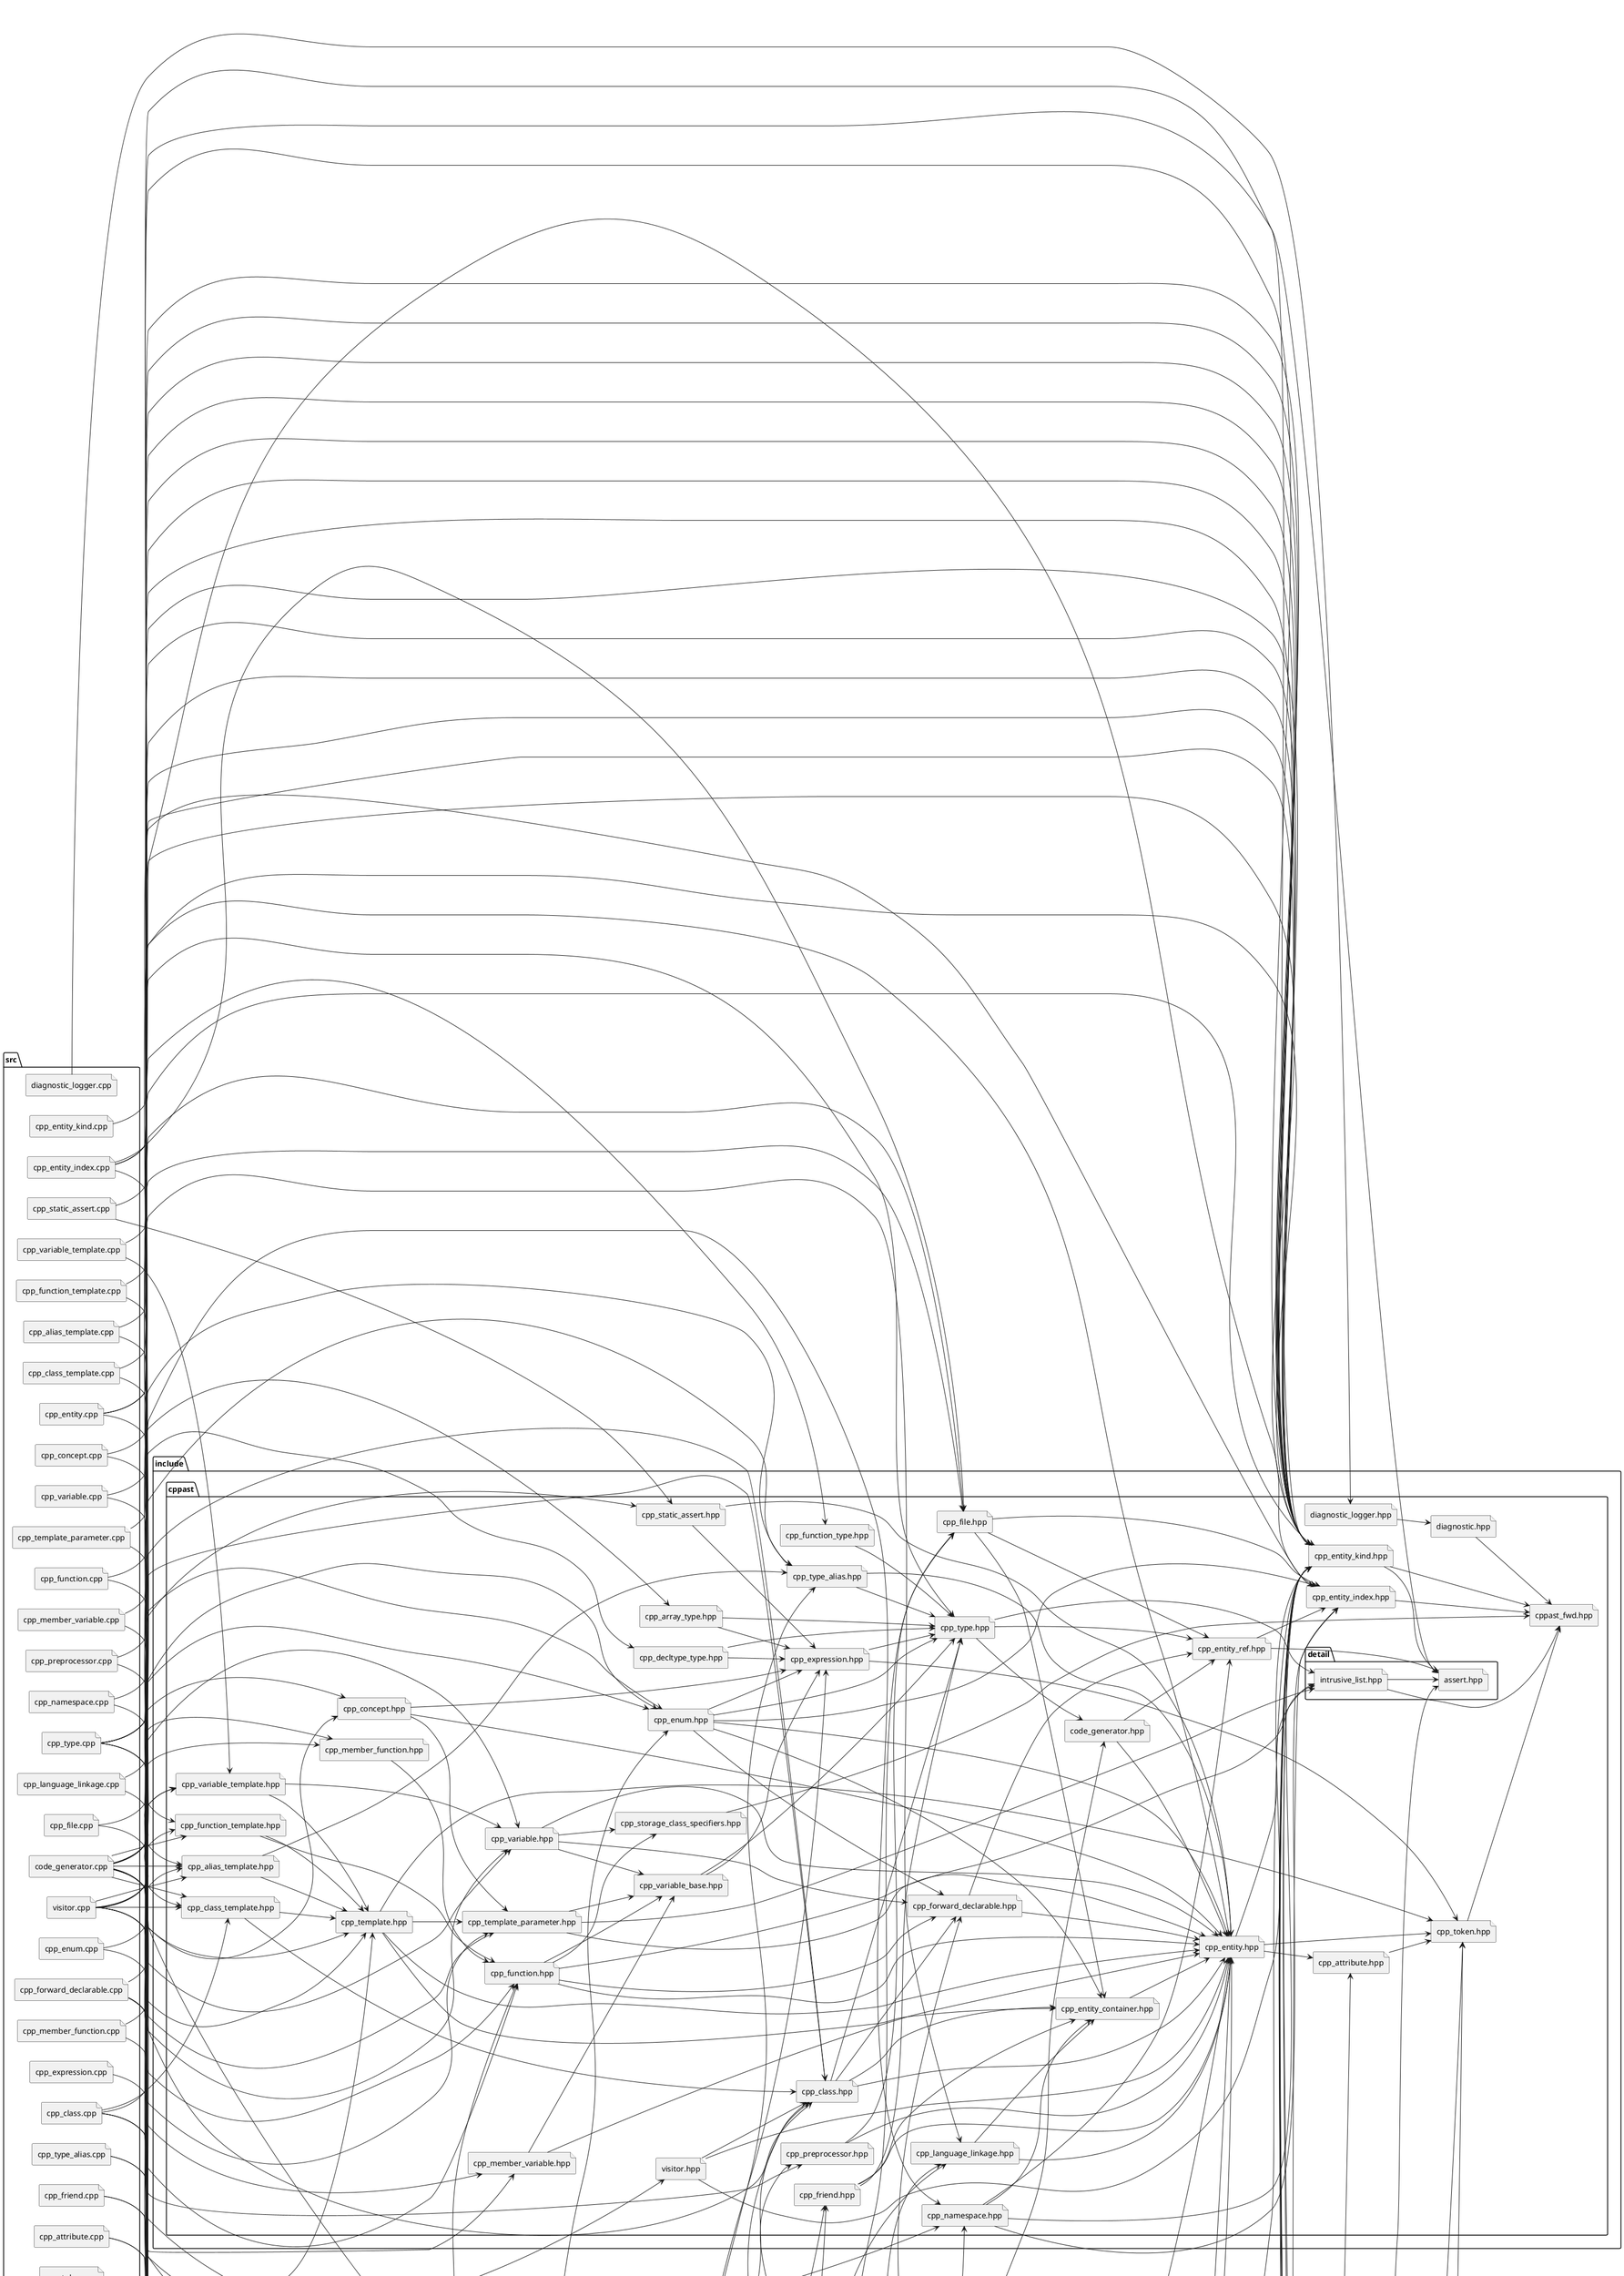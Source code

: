 @startuml
left to right direction
folder "src" as C_0001387619747296316447 {
file "cpp_static_assert.cpp" as C_0001041853335474798818 [[https://github.com/foonathan/cppast/blob/f81be80b524a88533f7e5eefd96fe10dc59cc289/src/cpp_static_assert.cpp#L0{cpp_static_assert.cpp}]]
file "cpp_member_variable.cpp" as C_0000993780702748049327 [[https://github.com/foonathan/cppast/blob/f81be80b524a88533f7e5eefd96fe10dc59cc289/src/cpp_member_variable.cpp#L0{cpp_member_variable.cpp}]]
file "cpp_function_template.cpp" as C_0000879857276803969161 [[https://github.com/foonathan/cppast/blob/f81be80b524a88533f7e5eefd96fe10dc59cc289/src/cpp_function_template.cpp#L0{cpp_function_template.cpp}]]
file "cpp_variable.cpp" as C_0001028239523284509563 [[https://github.com/foonathan/cppast/blob/f81be80b524a88533f7e5eefd96fe10dc59cc289/src/cpp_variable.cpp#L0{cpp_variable.cpp}]]
file "cpp_preprocessor.cpp" as C_0000705618119791370958 [[https://github.com/foonathan/cppast/blob/f81be80b524a88533f7e5eefd96fe10dc59cc289/src/cpp_preprocessor.cpp#L0{cpp_preprocessor.cpp}]]
file "cpp_concept.cpp" as C_0000771378868055590862 [[https://github.com/foonathan/cppast/blob/f81be80b524a88533f7e5eefd96fe10dc59cc289/src/cpp_concept.cpp#L0{cpp_concept.cpp}]]
file "visitor.cpp" as C_0001682617496738874755 [[https://github.com/foonathan/cppast/blob/f81be80b524a88533f7e5eefd96fe10dc59cc289/src/visitor.cpp#L0{visitor.cpp}]]
file "cpp_entity_index.cpp" as C_0001782047427043942194 [[https://github.com/foonathan/cppast/blob/f81be80b524a88533f7e5eefd96fe10dc59cc289/src/cpp_entity_index.cpp#L0{cpp_entity_index.cpp}]]
file "cpp_template_parameter.cpp" as C_0000344848835077900438 [[https://github.com/foonathan/cppast/blob/f81be80b524a88533f7e5eefd96fe10dc59cc289/src/cpp_template_parameter.cpp#L0{cpp_template_parameter.cpp}]]
file "cpp_entity.cpp" as C_0001696178761824884090 [[https://github.com/foonathan/cppast/blob/f81be80b524a88533f7e5eefd96fe10dc59cc289/src/cpp_entity.cpp#L0{cpp_entity.cpp}]]
file "cpp_language_linkage.cpp" as C_0000283021412180494680 [[https://github.com/foonathan/cppast/blob/f81be80b524a88533f7e5eefd96fe10dc59cc289/src/cpp_language_linkage.cpp#L0{cpp_language_linkage.cpp}]]
file "cpp_variable_template.cpp" as C_0000075406614254046453 [[https://github.com/foonathan/cppast/blob/f81be80b524a88533f7e5eefd96fe10dc59cc289/src/cpp_variable_template.cpp#L0{cpp_variable_template.cpp}]]
file "cpp_type.cpp" as C_0000291126455143637848 [[https://github.com/foonathan/cppast/blob/f81be80b524a88533f7e5eefd96fe10dc59cc289/src/cpp_type.cpp#L0{cpp_type.cpp}]]
file "cpp_alias_template.cpp" as C_0001672349670553323698 [[https://github.com/foonathan/cppast/blob/f81be80b524a88533f7e5eefd96fe10dc59cc289/src/cpp_alias_template.cpp#L0{cpp_alias_template.cpp}]]
file "cpp_namespace.cpp" as C_0001398854846636043202 [[https://github.com/foonathan/cppast/blob/f81be80b524a88533f7e5eefd96fe10dc59cc289/src/cpp_namespace.cpp#L0{cpp_namespace.cpp}]]
file "cpp_forward_declarable.cpp" as C_0000330456121861333024 [[https://github.com/foonathan/cppast/blob/f81be80b524a88533f7e5eefd96fe10dc59cc289/src/cpp_forward_declarable.cpp#L0{cpp_forward_declarable.cpp}]]
file "cpp_attribute.cpp" as C_0001378664309767980554 [[https://github.com/foonathan/cppast/blob/f81be80b524a88533f7e5eefd96fe10dc59cc289/src/cpp_attribute.cpp#L0{cpp_attribute.cpp}]]
file "cpp_friend.cpp" as C_0002099534984468125199 [[https://github.com/foonathan/cppast/blob/f81be80b524a88533f7e5eefd96fe10dc59cc289/src/cpp_friend.cpp#L0{cpp_friend.cpp}]]
file "cpp_file.cpp" as C_0000812393112910822280 [[https://github.com/foonathan/cppast/blob/f81be80b524a88533f7e5eefd96fe10dc59cc289/src/cpp_file.cpp#L0{cpp_file.cpp}]]
file "cpp_token.cpp" as C_0001106823419560460194 [[https://github.com/foonathan/cppast/blob/f81be80b524a88533f7e5eefd96fe10dc59cc289/src/cpp_token.cpp#L0{cpp_token.cpp}]]
file "cpp_type_alias.cpp" as C_0000749740718788890552 [[https://github.com/foonathan/cppast/blob/f81be80b524a88533f7e5eefd96fe10dc59cc289/src/cpp_type_alias.cpp#L0{cpp_type_alias.cpp}]]
file "cpp_enum.cpp" as C_0000302940254352967184 [[https://github.com/foonathan/cppast/blob/f81be80b524a88533f7e5eefd96fe10dc59cc289/src/cpp_enum.cpp#L0{cpp_enum.cpp}]]
file "cpp_class.cpp" as C_0000602459837157101879 [[https://github.com/foonathan/cppast/blob/f81be80b524a88533f7e5eefd96fe10dc59cc289/src/cpp_class.cpp#L0{cpp_class.cpp}]]
file "cpp_member_function.cpp" as C_0001616552578680479893 [[https://github.com/foonathan/cppast/blob/f81be80b524a88533f7e5eefd96fe10dc59cc289/src/cpp_member_function.cpp#L0{cpp_member_function.cpp}]]
file "code_generator.cpp" as C_0001025919271936028676 [[https://github.com/foonathan/cppast/blob/f81be80b524a88533f7e5eefd96fe10dc59cc289/src/code_generator.cpp#L0{code_generator.cpp}]]
file "cpp_entity_kind.cpp" as C_0000252883456461951436 [[https://github.com/foonathan/cppast/blob/f81be80b524a88533f7e5eefd96fe10dc59cc289/src/cpp_entity_kind.cpp#L0{cpp_entity_kind.cpp}]]
file "diagnostic_logger.cpp" as C_0001714246682081383820 [[https://github.com/foonathan/cppast/blob/f81be80b524a88533f7e5eefd96fe10dc59cc289/src/diagnostic_logger.cpp#L0{diagnostic_logger.cpp}]]
file "cpp_function.cpp" as C_0002135117294014368628 [[https://github.com/foonathan/cppast/blob/f81be80b524a88533f7e5eefd96fe10dc59cc289/src/cpp_function.cpp#L0{cpp_function.cpp}]]
file "cpp_expression.cpp" as C_0001076540195154420740 [[https://github.com/foonathan/cppast/blob/f81be80b524a88533f7e5eefd96fe10dc59cc289/src/cpp_expression.cpp#L0{cpp_expression.cpp}]]
file "cpp_class_template.cpp" as C_0000112351363621754718 [[https://github.com/foonathan/cppast/blob/f81be80b524a88533f7e5eefd96fe10dc59cc289/src/cpp_class_template.cpp#L0{cpp_class_template.cpp}]]
}
folder "include" as C_0000989412417490706876 {
folder "cppast" as C_0001165771066640308181 {
file "cpp_static_assert.hpp" as C_0000056076713192822533 [[https://github.com/foonathan/cppast/blob/f81be80b524a88533f7e5eefd96fe10dc59cc289/include/cppast/cpp_static_assert.hpp#L0{cpp_static_assert.hpp}]]
file "cpp_entity.hpp" as C_0000157281962170123473 [[https://github.com/foonathan/cppast/blob/f81be80b524a88533f7e5eefd96fe10dc59cc289/include/cppast/cpp_entity.hpp#L0{cpp_entity.hpp}]]
file "cpp_attribute.hpp" as C_0001852834799577940718 [[https://github.com/foonathan/cppast/blob/f81be80b524a88533f7e5eefd96fe10dc59cc289/include/cppast/cpp_attribute.hpp#L0{cpp_attribute.hpp}]]
file "cpp_token.hpp" as C_0000087469165399570999 [[https://github.com/foonathan/cppast/blob/f81be80b524a88533f7e5eefd96fe10dc59cc289/include/cppast/cpp_token.hpp#L0{cpp_token.hpp}]]
file "cppast_fwd.hpp" as C_0000449734029058950375 [[https://github.com/foonathan/cppast/blob/f81be80b524a88533f7e5eefd96fe10dc59cc289/include/cppast/cppast_fwd.hpp#L0{cppast_fwd.hpp}]]
folder "detail" as C_0002262873764829632096 {
file "intrusive_list.hpp" as C_0001428962771448636964 [[https://github.com/foonathan/cppast/blob/f81be80b524a88533f7e5eefd96fe10dc59cc289/include/cppast/detail/intrusive_list.hpp#L0{intrusive_list.hpp}]]
file "assert.hpp" as C_0001359928554087239375 [[https://github.com/foonathan/cppast/blob/f81be80b524a88533f7e5eefd96fe10dc59cc289/include/cppast/detail/assert.hpp#L0{assert.hpp}]]
}
file "cpp_expression.hpp" as C_0001497900898818146104 [[https://github.com/foonathan/cppast/blob/f81be80b524a88533f7e5eefd96fe10dc59cc289/include/cppast/cpp_expression.hpp#L0{cpp_expression.hpp}]]
file "cpp_type.hpp" as C_0000443994479187071159 [[https://github.com/foonathan/cppast/blob/f81be80b524a88533f7e5eefd96fe10dc59cc289/include/cppast/cpp_type.hpp#L0{cpp_type.hpp}]]
file "code_generator.hpp" as C_0002241578674268265138 [[https://github.com/foonathan/cppast/blob/f81be80b524a88533f7e5eefd96fe10dc59cc289/include/cppast/code_generator.hpp#L0{code_generator.hpp}]]
file "cpp_entity_ref.hpp" as C_0001010026093350573116 [[https://github.com/foonathan/cppast/blob/f81be80b524a88533f7e5eefd96fe10dc59cc289/include/cppast/cpp_entity_ref.hpp#L0{cpp_entity_ref.hpp}]]
file "cpp_entity_index.hpp" as C_0000698219518619926939 [[https://github.com/foonathan/cppast/blob/f81be80b524a88533f7e5eefd96fe10dc59cc289/include/cppast/cpp_entity_index.hpp#L0{cpp_entity_index.hpp}]]
file "cpp_entity_kind.hpp" as C_0000849218592213424568 [[https://github.com/foonathan/cppast/blob/f81be80b524a88533f7e5eefd96fe10dc59cc289/include/cppast/cpp_entity_kind.hpp#L0{cpp_entity_kind.hpp}]]
file "cpp_member_variable.hpp" as C_0000817982484715254208 [[https://github.com/foonathan/cppast/blob/f81be80b524a88533f7e5eefd96fe10dc59cc289/include/cppast/cpp_member_variable.hpp#L0{cpp_member_variable.hpp}]]
file "cpp_variable_base.hpp" as C_0000026052876724586879 [[https://github.com/foonathan/cppast/blob/f81be80b524a88533f7e5eefd96fe10dc59cc289/include/cppast/cpp_variable_base.hpp#L0{cpp_variable_base.hpp}]]
file "cpp_function_template.hpp" as C_0001070580776048978017 [[https://github.com/foonathan/cppast/blob/f81be80b524a88533f7e5eefd96fe10dc59cc289/include/cppast/cpp_function_template.hpp#L0{cpp_function_template.hpp}]]
file "cpp_function.hpp" as C_0000670582755625516127 [[https://github.com/foonathan/cppast/blob/f81be80b524a88533f7e5eefd96fe10dc59cc289/include/cppast/cpp_function.hpp#L0{cpp_function.hpp}]]
file "cpp_forward_declarable.hpp" as C_0001005796737629576759 [[https://github.com/foonathan/cppast/blob/f81be80b524a88533f7e5eefd96fe10dc59cc289/include/cppast/cpp_forward_declarable.hpp#L0{cpp_forward_declarable.hpp}]]
file "cpp_storage_class_specifiers.hpp" as C_0001508311218883962754 [[https://github.com/foonathan/cppast/blob/f81be80b524a88533f7e5eefd96fe10dc59cc289/include/cppast/cpp_storage_class_specifiers.hpp#L0{cpp_storage_class_specifiers.hpp}]]
file "cpp_template.hpp" as C_0002112997057485748123 [[https://github.com/foonathan/cppast/blob/f81be80b524a88533f7e5eefd96fe10dc59cc289/include/cppast/cpp_template.hpp#L0{cpp_template.hpp}]]
file "cpp_entity_container.hpp" as C_0001787548970584893281 [[https://github.com/foonathan/cppast/blob/f81be80b524a88533f7e5eefd96fe10dc59cc289/include/cppast/cpp_entity_container.hpp#L0{cpp_entity_container.hpp}]]
file "cpp_template_parameter.hpp" as C_0001406890599665365939 [[https://github.com/foonathan/cppast/blob/f81be80b524a88533f7e5eefd96fe10dc59cc289/include/cppast/cpp_template_parameter.hpp#L0{cpp_template_parameter.hpp}]]
file "cpp_variable.hpp" as C_0000485662252061854058 [[https://github.com/foonathan/cppast/blob/f81be80b524a88533f7e5eefd96fe10dc59cc289/include/cppast/cpp_variable.hpp#L0{cpp_variable.hpp}]]
file "cpp_preprocessor.hpp" as C_0001568403316612002999 [[https://github.com/foonathan/cppast/blob/f81be80b524a88533f7e5eefd96fe10dc59cc289/include/cppast/cpp_preprocessor.hpp#L0{cpp_preprocessor.hpp}]]
file "cpp_file.hpp" as C_0001541238689756035548 [[https://github.com/foonathan/cppast/blob/f81be80b524a88533f7e5eefd96fe10dc59cc289/include/cppast/cpp_file.hpp#L0{cpp_file.hpp}]]
file "cpp_concept.hpp" as C_0002292005412195472563 [[https://github.com/foonathan/cppast/blob/f81be80b524a88533f7e5eefd96fe10dc59cc289/include/cppast/cpp_concept.hpp#L0{cpp_concept.hpp}]]
file "visitor.hpp" as C_0000816227678772083810 [[https://github.com/foonathan/cppast/blob/f81be80b524a88533f7e5eefd96fe10dc59cc289/include/cppast/visitor.hpp#L0{visitor.hpp}]]
file "cpp_class.hpp" as C_0001440509362128833310 [[https://github.com/foonathan/cppast/blob/f81be80b524a88533f7e5eefd96fe10dc59cc289/include/cppast/cpp_class.hpp#L0{cpp_class.hpp}]]
file "cpp_alias_template.hpp" as C_0000496659987713374035 [[https://github.com/foonathan/cppast/blob/f81be80b524a88533f7e5eefd96fe10dc59cc289/include/cppast/cpp_alias_template.hpp#L0{cpp_alias_template.hpp}]]
file "cpp_type_alias.hpp" as C_0000034208907976438597 [[https://github.com/foonathan/cppast/blob/f81be80b524a88533f7e5eefd96fe10dc59cc289/include/cppast/cpp_type_alias.hpp#L0{cpp_type_alias.hpp}]]
file "cpp_class_template.hpp" as C_0001767930648178381739 [[https://github.com/foonathan/cppast/blob/f81be80b524a88533f7e5eefd96fe10dc59cc289/include/cppast/cpp_class_template.hpp#L0{cpp_class_template.hpp}]]
file "cpp_enum.hpp" as C_0001647611571092555501 [[https://github.com/foonathan/cppast/blob/f81be80b524a88533f7e5eefd96fe10dc59cc289/include/cppast/cpp_enum.hpp#L0{cpp_enum.hpp}]]
file "cpp_language_linkage.hpp" as C_0001981937456719922973 [[https://github.com/foonathan/cppast/blob/f81be80b524a88533f7e5eefd96fe10dc59cc289/include/cppast/cpp_language_linkage.hpp#L0{cpp_language_linkage.hpp}]]
file "cpp_namespace.hpp" as C_0002267372790796817542 [[https://github.com/foonathan/cppast/blob/f81be80b524a88533f7e5eefd96fe10dc59cc289/include/cppast/cpp_namespace.hpp#L0{cpp_namespace.hpp}]]
file "cpp_variable_template.hpp" as C_0000203420840070327832 [[https://github.com/foonathan/cppast/blob/f81be80b524a88533f7e5eefd96fe10dc59cc289/include/cppast/cpp_variable_template.hpp#L0{cpp_variable_template.hpp}]]
file "cpp_array_type.hpp" as C_0001947004235861466207 [[https://github.com/foonathan/cppast/blob/f81be80b524a88533f7e5eefd96fe10dc59cc289/include/cppast/cpp_array_type.hpp#L0{cpp_array_type.hpp}]]
file "cpp_decltype_type.hpp" as C_0002301021441826727789 [[https://github.com/foonathan/cppast/blob/f81be80b524a88533f7e5eefd96fe10dc59cc289/include/cppast/cpp_decltype_type.hpp#L0{cpp_decltype_type.hpp}]]
file "cpp_function_type.hpp" as C_0002275281139046568551 [[https://github.com/foonathan/cppast/blob/f81be80b524a88533f7e5eefd96fe10dc59cc289/include/cppast/cpp_function_type.hpp#L0{cpp_function_type.hpp}]]
file "cpp_friend.hpp" as C_0000833855882486608266 [[https://github.com/foonathan/cppast/blob/f81be80b524a88533f7e5eefd96fe10dc59cc289/include/cppast/cpp_friend.hpp#L0{cpp_friend.hpp}]]
file "cpp_member_function.hpp" as C_0001260587775768549789 [[https://github.com/foonathan/cppast/blob/f81be80b524a88533f7e5eefd96fe10dc59cc289/include/cppast/cpp_member_function.hpp#L0{cpp_member_function.hpp}]]
file "diagnostic_logger.hpp" as C_0002116134166502614819 [[https://github.com/foonathan/cppast/blob/f81be80b524a88533f7e5eefd96fe10dc59cc289/include/cppast/diagnostic_logger.hpp#L0{diagnostic_logger.hpp}]]
file "diagnostic.hpp" as C_0001402048339379599339 [[https://github.com/foonathan/cppast/blob/f81be80b524a88533f7e5eefd96fe10dc59cc289/include/cppast/diagnostic.hpp#L0{diagnostic.hpp}]]
}
}
C_0001041853335474798818 --> C_0000056076713192822533
C_0001041853335474798818 --> C_0000849218592213424568
C_0000993780702748049327 --> C_0000817982484715254208
C_0000993780702748049327 --> C_0000849218592213424568
C_0000879857276803969161 --> C_0001070580776048978017
C_0000879857276803969161 --> C_0000849218592213424568
C_0001028239523284509563 --> C_0000485662252061854058
C_0001028239523284509563 --> C_0000849218592213424568
C_0000705618119791370958 --> C_0001568403316612002999
C_0000705618119791370958 --> C_0000849218592213424568
C_0000771378868055590862 --> C_0002292005412195472563
C_0000771378868055590862 --> C_0000849218592213424568
C_0001682617496738874755 --> C_0000816227678772083810
C_0001682617496738874755 --> C_0000496659987713374035
C_0001682617496738874755 --> C_0001440509362128833310
C_0001682617496738874755 --> C_0001767930648178381739
C_0001682617496738874755 --> C_0001647611571092555501
C_0001682617496738874755 --> C_0001541238689756035548
C_0001682617496738874755 --> C_0001070580776048978017
C_0001682617496738874755 --> C_0001981937456719922973
C_0001682617496738874755 --> C_0002267372790796817542
C_0001682617496738874755 --> C_0000203420840070327832
C_0001782047427043942194 --> C_0000698219518619926939
C_0001782047427043942194 --> C_0000157281962170123473
C_0001782047427043942194 --> C_0000849218592213424568
C_0001782047427043942194 --> C_0001541238689756035548
C_0001782047427043942194 --> C_0001359928554087239375
C_0000344848835077900438 --> C_0001406890599665365939
C_0000344848835077900438 --> C_0000849218592213424568
C_0001696178761824884090 --> C_0000157281962170123473
C_0001696178761824884090 --> C_0000698219518619926939
C_0001696178761824884090 --> C_0000849218592213424568
C_0001696178761824884090 --> C_0002112997057485748123
C_0000283021412180494680 --> C_0001981937456719922973
C_0000283021412180494680 --> C_0000849218592213424568
C_0000075406614254046453 --> C_0000203420840070327832
C_0000075406614254046453 --> C_0000849218592213424568
C_0000291126455143637848 --> C_0000443994479187071159
C_0000291126455143637848 --> C_0001947004235861466207
C_0000291126455143637848 --> C_0001440509362128833310
C_0000291126455143637848 --> C_0002301021441826727789
C_0000291126455143637848 --> C_0000157281962170123473
C_0000291126455143637848 --> C_0000849218592213424568
C_0000291126455143637848 --> C_0002275281139046568551
C_0000291126455143637848 --> C_0002112997057485748123
C_0000291126455143637848 --> C_0000034208907976438597
C_0001672349670553323698 --> C_0000496659987713374035
C_0001672349670553323698 --> C_0000849218592213424568
C_0001398854846636043202 --> C_0002267372790796817542
C_0001398854846636043202 --> C_0000849218592213424568
C_0000330456121861333024 --> C_0001005796737629576759
C_0000330456121861333024 --> C_0001440509362128833310
C_0000330456121861333024 --> C_0000849218592213424568
C_0000330456121861333024 --> C_0001647611571092555501
C_0000330456121861333024 --> C_0000670582755625516127
C_0000330456121861333024 --> C_0002112997057485748123
C_0000330456121861333024 --> C_0000485662252061854058
C_0001378664309767980554 --> C_0001852834799577940718
C_0001378664309767980554 --> C_0000157281962170123473
C_0002099534984468125199 --> C_0000833855882486608266
C_0002099534984468125199 --> C_0000849218592213424568
C_0000812393112910822280 --> C_0001541238689756035548
C_0000812393112910822280 --> C_0000849218592213424568
C_0001106823419560460194 --> C_0000087469165399570999
C_0001106823419560460194 --> C_0001359928554087239375
C_0000749740718788890552 --> C_0000034208907976438597
C_0000749740718788890552 --> C_0000849218592213424568
C_0000302940254352967184 --> C_0001647611571092555501
C_0000302940254352967184 --> C_0000849218592213424568
C_0000602459837157101879 --> C_0001440509362128833310
C_0000602459837157101879 --> C_0000496659987713374035
C_0000602459837157101879 --> C_0001767930648178381739
C_0000602459837157101879 --> C_0000698219518619926939
C_0000602459837157101879 --> C_0000849218592213424568
C_0001616552578680479893 --> C_0001260587775768549789
C_0001616552578680479893 --> C_0000849218592213424568
C_0001025919271936028676 --> C_0002241578674268265138
C_0001025919271936028676 --> C_0000496659987713374035
C_0001025919271936028676 --> C_0001440509362128833310
C_0001025919271936028676 --> C_0001767930648178381739
C_0001025919271936028676 --> C_0002292005412195472563
C_0001025919271936028676 --> C_0000849218592213424568
C_0001025919271936028676 --> C_0001647611571092555501
C_0001025919271936028676 --> C_0001541238689756035548
C_0001025919271936028676 --> C_0000833855882486608266
C_0001025919271936028676 --> C_0000670582755625516127
C_0001025919271936028676 --> C_0001070580776048978017
C_0001025919271936028676 --> C_0001981937456719922973
C_0001025919271936028676 --> C_0001260587775768549789
C_0001025919271936028676 --> C_0000817982484715254208
C_0001025919271936028676 --> C_0002267372790796817542
C_0001025919271936028676 --> C_0001568403316612002999
C_0001025919271936028676 --> C_0000056076713192822533
C_0001025919271936028676 --> C_0001406890599665365939
C_0001025919271936028676 --> C_0000087469165399570999
C_0001025919271936028676 --> C_0000034208907976438597
C_0001025919271936028676 --> C_0000485662252061854058
C_0001025919271936028676 --> C_0000203420840070327832
C_0000252883456461951436 --> C_0000849218592213424568
C_0001714246682081383820 --> C_0002116134166502614819
C_0002135117294014368628 --> C_0000670582755625516127
C_0002135117294014368628 --> C_0000849218592213424568
C_0001076540195154420740 --> C_0001497900898818146104
C_0000112351363621754718 --> C_0001767930648178381739
C_0000112351363621754718 --> C_0000849218592213424568
C_0000056076713192822533 --> C_0000157281962170123473
C_0000056076713192822533 --> C_0001497900898818146104
C_0000157281962170123473 --> C_0001852834799577940718
C_0000157281962170123473 --> C_0000087469165399570999
C_0000157281962170123473 --> C_0001428962771448636964
C_0001852834799577940718 --> C_0000087469165399570999
C_0000087469165399570999 --> C_0000449734029058950375
C_0001428962771448636964 --> C_0000449734029058950375
C_0001428962771448636964 --> C_0001359928554087239375
C_0001497900898818146104 --> C_0000087469165399570999
C_0001497900898818146104 --> C_0000443994479187071159
C_0000443994479187071159 --> C_0002241578674268265138
C_0000443994479187071159 --> C_0001010026093350573116
C_0000443994479187071159 --> C_0001428962771448636964
C_0002241578674268265138 --> C_0000157281962170123473
C_0002241578674268265138 --> C_0001010026093350573116
C_0001010026093350573116 --> C_0000698219518619926939
C_0001010026093350573116 --> C_0001359928554087239375
C_0000698219518619926939 --> C_0000449734029058950375
C_0000849218592213424568 --> C_0000449734029058950375
C_0000849218592213424568 --> C_0001359928554087239375
C_0000817982484715254208 --> C_0000157281962170123473
C_0000817982484715254208 --> C_0000026052876724586879
C_0000026052876724586879 --> C_0001497900898818146104
C_0000026052876724586879 --> C_0000443994479187071159
C_0001070580776048978017 --> C_0000670582755625516127
C_0001070580776048978017 --> C_0002112997057485748123
C_0000670582755625516127 --> C_0000157281962170123473
C_0000670582755625516127 --> C_0001005796737629576759
C_0000670582755625516127 --> C_0001508311218883962754
C_0000670582755625516127 --> C_0000026052876724586879
C_0000670582755625516127 --> C_0001428962771448636964
C_0001005796737629576759 --> C_0000157281962170123473
C_0001005796737629576759 --> C_0001010026093350573116
C_0001508311218883962754 --> C_0000449734029058950375
C_0002112997057485748123 --> C_0000157281962170123473
C_0002112997057485748123 --> C_0001787548970584893281
C_0002112997057485748123 --> C_0001406890599665365939
C_0002112997057485748123 --> C_0000087469165399570999
C_0001787548970584893281 --> C_0000157281962170123473
C_0001406890599665365939 --> C_0000157281962170123473
C_0001406890599665365939 --> C_0000026052876724586879
C_0001406890599665365939 --> C_0001428962771448636964
C_0000485662252061854058 --> C_0000157281962170123473
C_0000485662252061854058 --> C_0001005796737629576759
C_0000485662252061854058 --> C_0001508311218883962754
C_0000485662252061854058 --> C_0000026052876724586879
C_0001568403316612002999 --> C_0000157281962170123473
C_0001568403316612002999 --> C_0001541238689756035548
C_0001541238689756035548 --> C_0001787548970584893281
C_0001541238689756035548 --> C_0000698219518619926939
C_0001541238689756035548 --> C_0001010026093350573116
C_0002292005412195472563 --> C_0000157281962170123473
C_0002292005412195472563 --> C_0001406890599665365939
C_0002292005412195472563 --> C_0001497900898818146104
C_0000816227678772083810 --> C_0001440509362128833310
C_0000816227678772083810 --> C_0000157281962170123473
C_0000816227678772083810 --> C_0000849218592213424568
C_0001440509362128833310 --> C_0000157281962170123473
C_0001440509362128833310 --> C_0001787548970584893281
C_0001440509362128833310 --> C_0001005796737629576759
C_0001440509362128833310 --> C_0000443994479187071159
C_0000496659987713374035 --> C_0002112997057485748123
C_0000496659987713374035 --> C_0000034208907976438597
C_0000034208907976438597 --> C_0000157281962170123473
C_0000034208907976438597 --> C_0000443994479187071159
C_0001767930648178381739 --> C_0001440509362128833310
C_0001767930648178381739 --> C_0002112997057485748123
C_0001647611571092555501 --> C_0000157281962170123473
C_0001647611571092555501 --> C_0001787548970584893281
C_0001647611571092555501 --> C_0000698219518619926939
C_0001647611571092555501 --> C_0001497900898818146104
C_0001647611571092555501 --> C_0001005796737629576759
C_0001647611571092555501 --> C_0000443994479187071159
C_0001981937456719922973 --> C_0000157281962170123473
C_0001981937456719922973 --> C_0001787548970584893281
C_0002267372790796817542 --> C_0001787548970584893281
C_0002267372790796817542 --> C_0000698219518619926939
C_0002267372790796817542 --> C_0000849218592213424568
C_0002267372790796817542 --> C_0001010026093350573116
C_0000203420840070327832 --> C_0002112997057485748123
C_0000203420840070327832 --> C_0000485662252061854058
C_0001947004235861466207 --> C_0001497900898818146104
C_0001947004235861466207 --> C_0000443994479187071159
C_0002301021441826727789 --> C_0001497900898818146104
C_0002301021441826727789 --> C_0000443994479187071159
C_0002275281139046568551 --> C_0000443994479187071159
C_0000833855882486608266 --> C_0000157281962170123473
C_0000833855882486608266 --> C_0001787548970584893281
C_0000833855882486608266 --> C_0000443994479187071159
C_0001260587775768549789 --> C_0000670582755625516127
C_0002116134166502614819 --> C_0001402048339379599339
C_0001402048339379599339 --> C_0000449734029058950375
@enduml
